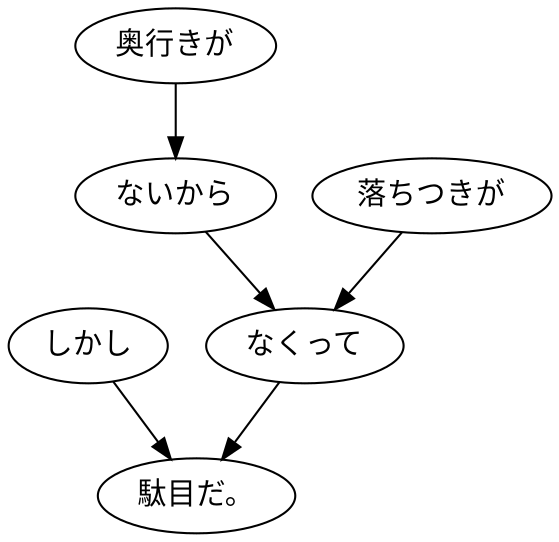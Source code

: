 digraph graph5456 {
	node0 [label="しかし"];
	node1 [label="奥行きが"];
	node2 [label="ないから"];
	node3 [label="落ちつきが"];
	node4 [label="なくって"];
	node5 [label="駄目だ。"];
	node0 -> node5;
	node1 -> node2;
	node2 -> node4;
	node3 -> node4;
	node4 -> node5;
}
